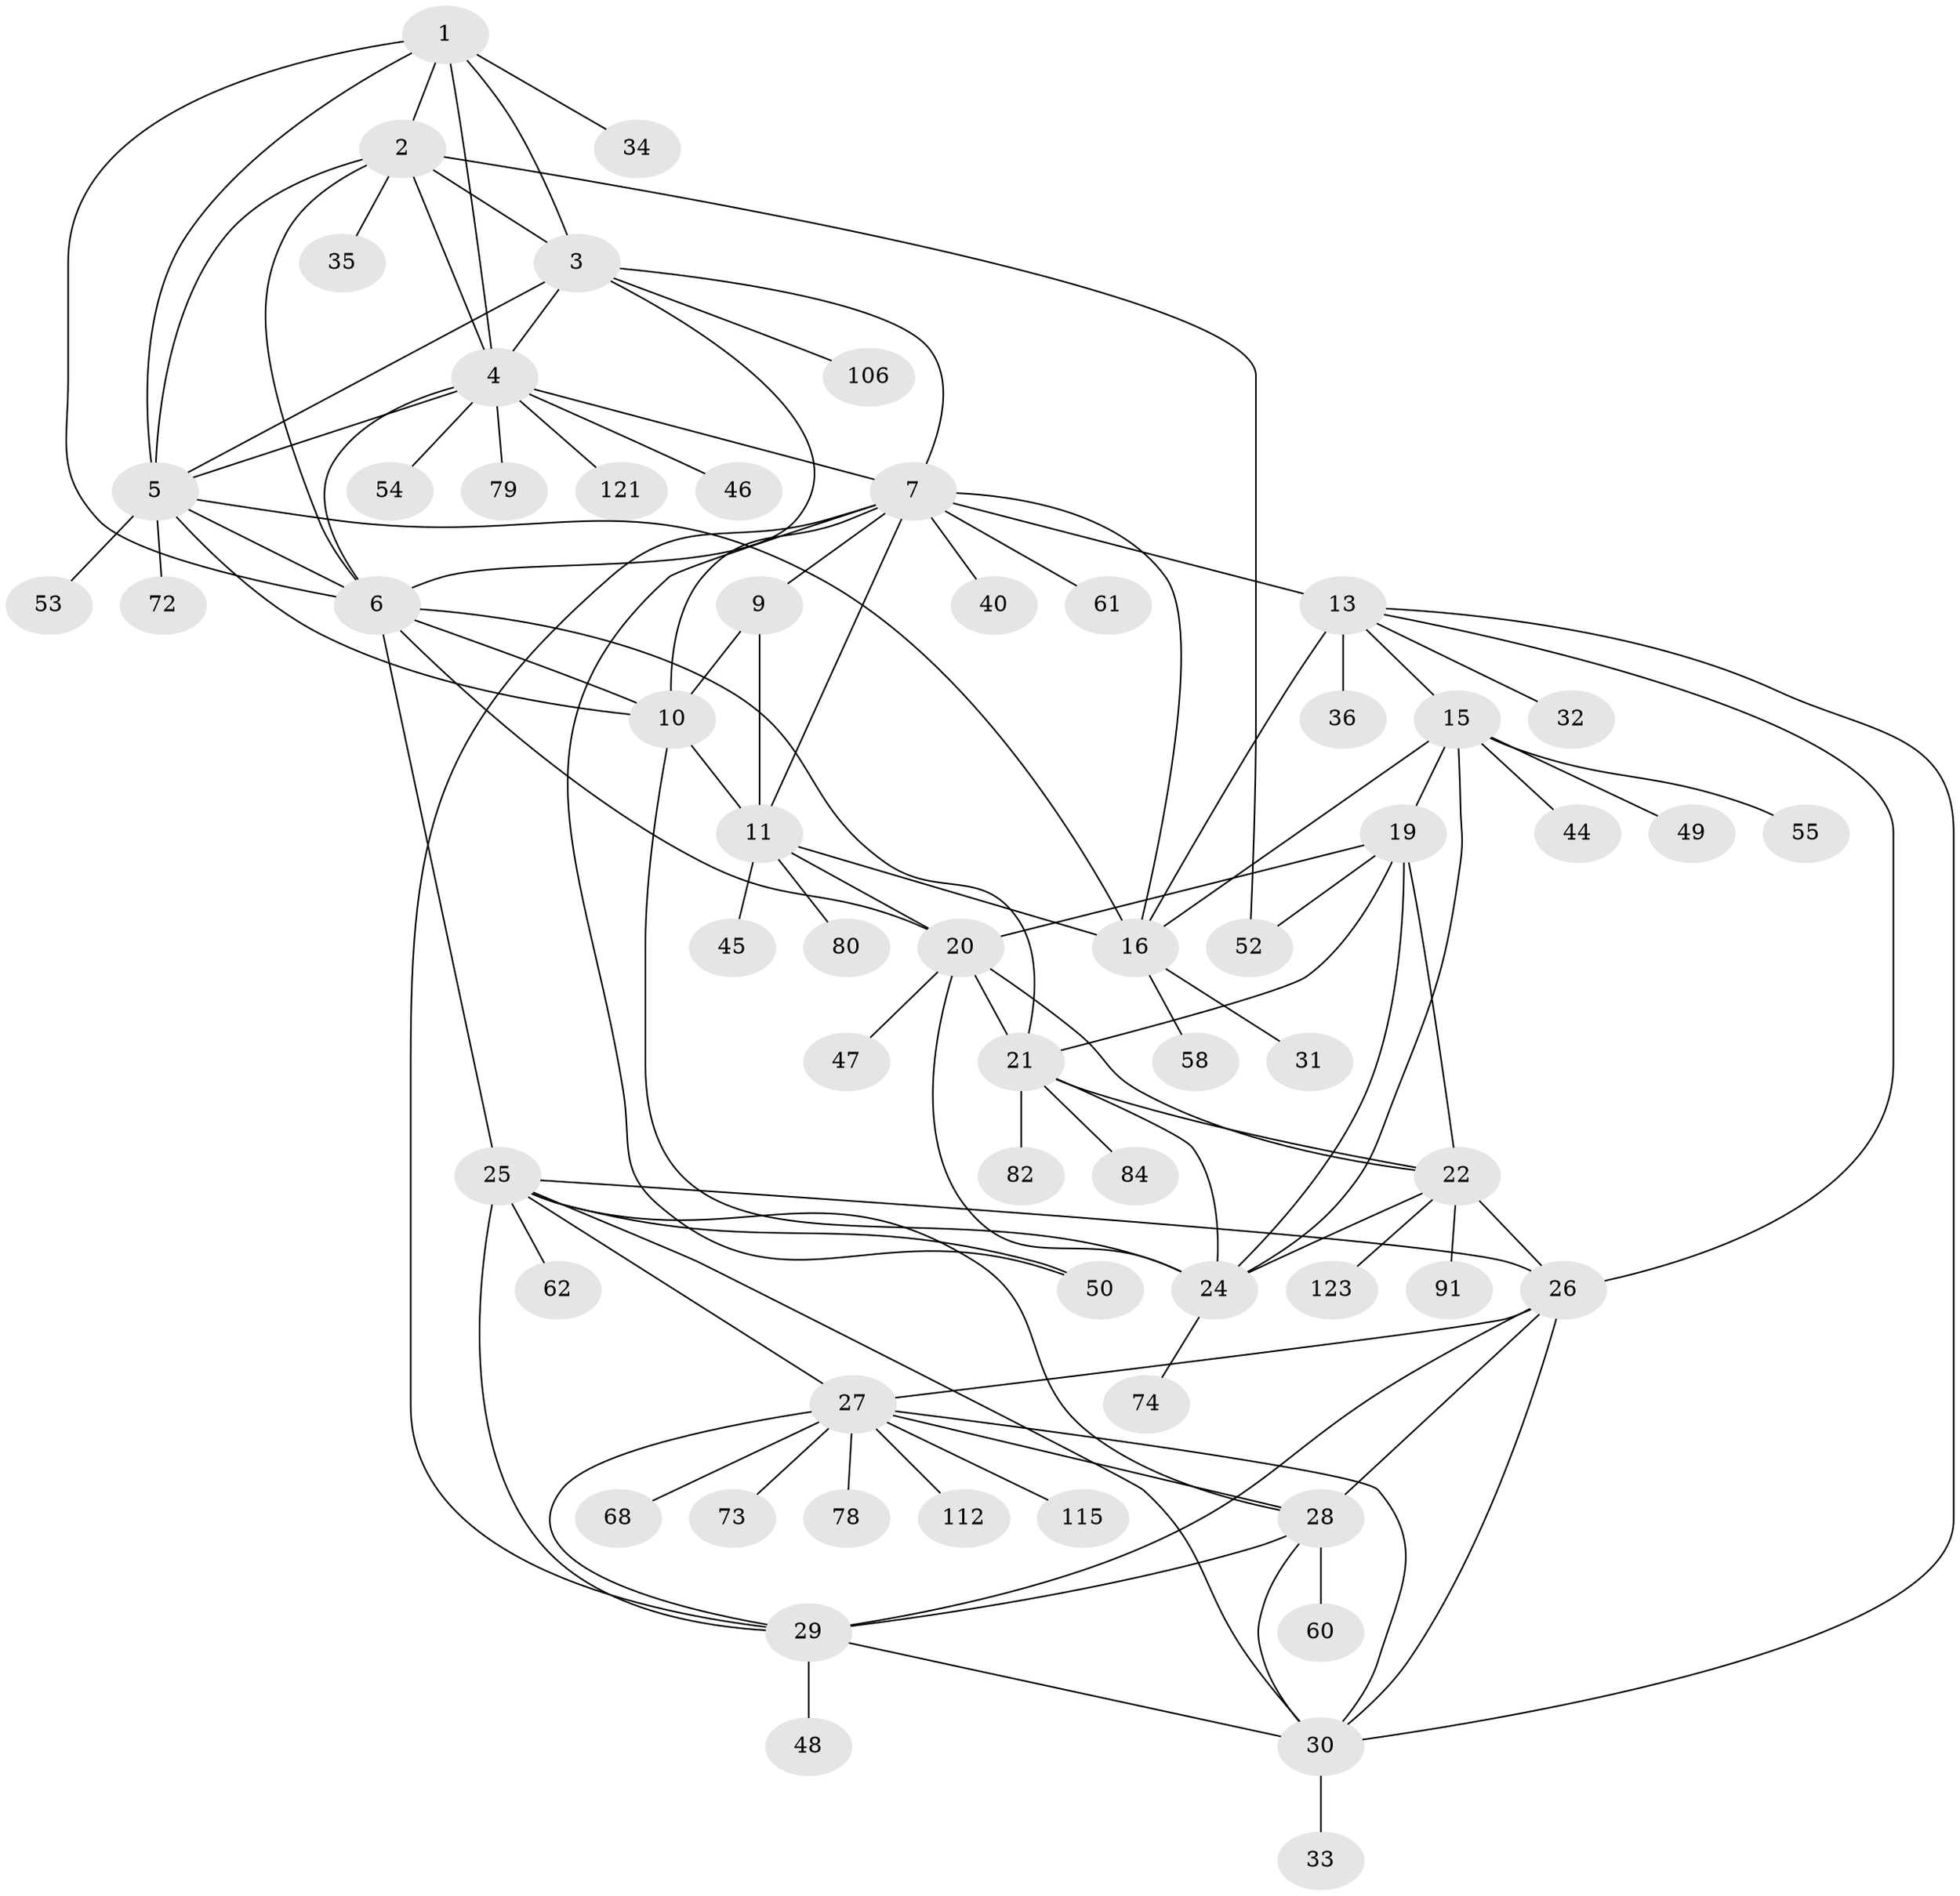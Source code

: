 // original degree distribution, {7: 0.024390243902439025, 8: 0.08943089430894309, 10: 0.04878048780487805, 11: 0.008130081300813009, 13: 0.008130081300813009, 6: 0.016260162601626018, 12: 0.016260162601626018, 5: 0.008130081300813009, 9: 0.024390243902439025, 1: 0.6097560975609756, 2: 0.11382113821138211, 3: 0.016260162601626018, 4: 0.016260162601626018}
// Generated by graph-tools (version 1.1) at 2025/15/03/09/25 04:15:52]
// undirected, 61 vertices, 107 edges
graph export_dot {
graph [start="1"]
  node [color=gray90,style=filled];
  1 [super="+75"];
  2 [super="+89"];
  3;
  4;
  5 [super="+67+56"];
  6 [super="+63+59+96"];
  7 [super="+81+8"];
  9 [super="+64+83+94+12"];
  10;
  11 [super="+76"];
  13 [super="+14+102+86+71+17"];
  15 [super="+92+39"];
  16 [super="+18+104+117"];
  19 [super="+109"];
  20 [super="+69+118+111"];
  21;
  22 [super="+23"];
  24 [super="+41+51+114+97+38"];
  25;
  26 [super="+93+43"];
  27;
  28;
  29 [super="+88+70"];
  30 [super="+103"];
  31;
  32;
  33;
  34;
  35;
  36;
  40;
  44;
  45;
  46;
  47;
  48;
  49;
  50;
  52 [super="+65"];
  53;
  54;
  55;
  58;
  60 [super="+90"];
  61;
  62;
  68;
  72;
  73;
  74;
  78;
  79;
  80;
  82;
  84;
  91;
  106;
  112;
  115;
  121;
  123;
  1 -- 2;
  1 -- 3;
  1 -- 4;
  1 -- 5;
  1 -- 6;
  1 -- 34;
  2 -- 3;
  2 -- 4;
  2 -- 5;
  2 -- 6;
  2 -- 35;
  2 -- 52;
  3 -- 4;
  3 -- 5;
  3 -- 6;
  3 -- 7;
  3 -- 106;
  4 -- 5;
  4 -- 6;
  4 -- 46;
  4 -- 54;
  4 -- 79;
  4 -- 121;
  4 -- 7;
  5 -- 6;
  5 -- 16;
  5 -- 53;
  5 -- 72;
  5 -- 10;
  6 -- 21;
  6 -- 25;
  6 -- 20;
  6 -- 10;
  7 -- 9 [weight=4];
  7 -- 10 [weight=2];
  7 -- 11 [weight=2];
  7 -- 40;
  7 -- 16;
  7 -- 50;
  7 -- 29;
  7 -- 61;
  7 -- 13;
  9 -- 10 [weight=2];
  9 -- 11 [weight=2];
  10 -- 11;
  10 -- 24;
  11 -- 16;
  11 -- 45;
  11 -- 80;
  11 -- 20;
  13 -- 15 [weight=3];
  13 -- 16 [weight=6];
  13 -- 36;
  13 -- 30;
  13 -- 32;
  13 -- 26;
  15 -- 16 [weight=2];
  15 -- 19;
  15 -- 49;
  15 -- 24;
  15 -- 44;
  15 -- 55;
  16 -- 31;
  16 -- 58;
  19 -- 20;
  19 -- 21;
  19 -- 22 [weight=2];
  19 -- 24;
  19 -- 52;
  20 -- 21;
  20 -- 22 [weight=2];
  20 -- 24;
  20 -- 47;
  21 -- 22 [weight=2];
  21 -- 24;
  21 -- 82;
  21 -- 84;
  22 -- 24 [weight=2];
  22 -- 26;
  22 -- 91;
  22 -- 123;
  24 -- 74;
  25 -- 26;
  25 -- 27;
  25 -- 28;
  25 -- 29;
  25 -- 30;
  25 -- 50;
  25 -- 62;
  26 -- 27;
  26 -- 28;
  26 -- 29;
  26 -- 30;
  27 -- 28;
  27 -- 29;
  27 -- 30;
  27 -- 68;
  27 -- 73;
  27 -- 78;
  27 -- 112;
  27 -- 115;
  28 -- 29;
  28 -- 30;
  28 -- 60;
  29 -- 30;
  29 -- 48;
  30 -- 33;
}
